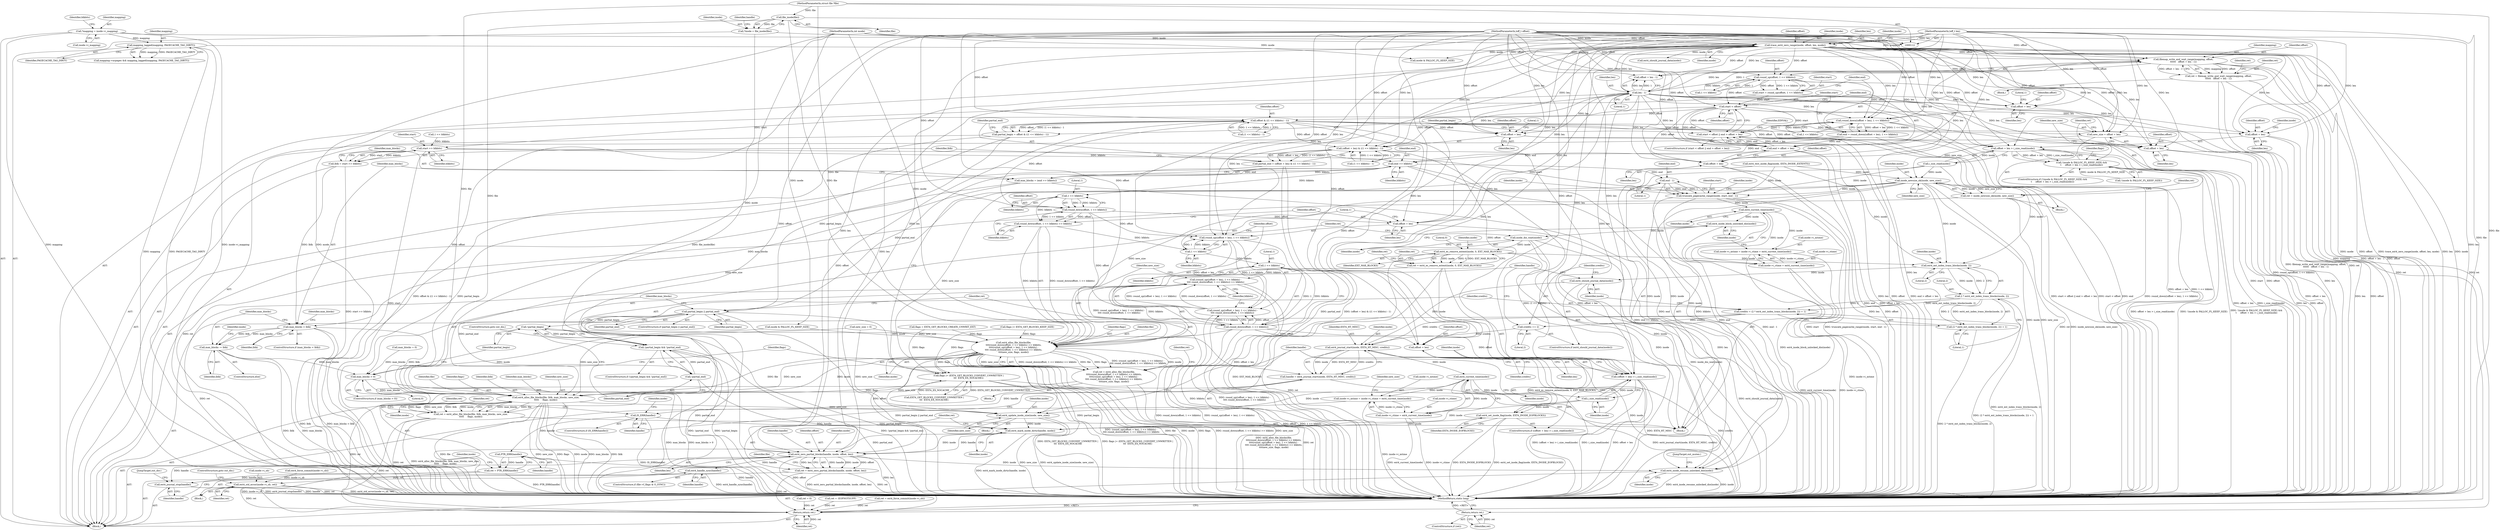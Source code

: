 digraph "0_linux_0f2af21aae11972fa924374ddcf52e88347cf5a8@API" {
"1000194" [label="(Call,filemap_write_and_wait_range(mapping, offset,\n\t\t\t\t\t\t   offset + len - 1))"];
"1000188" [label="(Call,mapping_tagged(mapping, PAGECACHE_TAG_DIRTY))"];
"1000144" [label="(Call,*mapping = inode->i_mapping)"];
"1000114" [label="(MethodParameterIn,loff_t offset)"];
"1000155" [label="(Call,trace_ext4_zero_range(inode, offset, len, mode))"];
"1000119" [label="(Call,*inode = file_inode(file))"];
"1000121" [label="(Call,file_inode(file))"];
"1000113" [label="(MethodParameterIn,struct file *file)"];
"1000115" [label="(MethodParameterIn,loff_t len)"];
"1000116" [label="(MethodParameterIn,int mode)"];
"1000199" [label="(Call,len - 1)"];
"1000192" [label="(Call,ret = filemap_write_and_wait_range(mapping, offset,\n\t\t\t\t\t\t   offset + len - 1))"];
"1000204" [label="(Return,return ret;)"];
"1000515" [label="(Return,return ret;)"];
"1000208" [label="(Call,round_up(offset, 1 << blkbits))"];
"1000206" [label="(Call,start = round_up(offset, 1 << blkbits))"];
"1000224" [label="(Call,start < offset)"];
"1000223" [label="(Call,start < offset || end > offset + len)"];
"1000227" [label="(Call,end > offset + len)"];
"1000262" [label="(Call,end >> blkbits)"];
"1000260" [label="(Call,max_blocks = (end >> blkbits))"];
"1000266" [label="(Call,max_blocks < lblk)"];
"1000273" [label="(Call,max_blocks -= lblk)"];
"1000366" [label="(Call,max_blocks > 0)"];
"1000397" [label="(Call,ext4_alloc_file_blocks(file, lblk, max_blocks, new_size,\n\t\t\t\t\t     flags, mode))"];
"1000395" [label="(Call,ret = ext4_alloc_file_blocks(file, lblk, max_blocks, new_size,\n\t\t\t\t\t     flags, mode))"];
"1000471" [label="(Call,ext4_update_inode_size(inode, new_size))"];
"1000486" [label="(Call,ext4_mark_inode_dirty(handle, inode))"];
"1000491" [label="(Call,ext4_zero_partial_blocks(handle, inode, offset, len))"];
"1000489" [label="(Call,ret = ext4_zero_partial_blocks(handle, inode, offset, len))"];
"1000502" [label="(Call,ext4_handle_sync(handle))"];
"1000504" [label="(Call,ext4_journal_stop(handle))"];
"1000507" [label="(Call,ext4_inode_resume_unlocked_dio(inode))"];
"1000340" [label="(Call,1 << blkbits)"];
"1000338" [label="(Call,round_down(offset, 1 << blkbits))"];
"1000337" [label="(Call,round_down(offset, 1 << blkbits) >> blkbits)"];
"1000335" [label="(Call,ext4_alloc_file_blocks(file,\n\t\t\t\tround_down(offset, 1 << blkbits) >> blkbits,\n\t\t\t\t(round_up((offset + len), 1 << blkbits) -\n\t\t\t\t round_down(offset, 1 << blkbits)) >> blkbits,\n\t\t\t\tnew_size, flags, mode))"];
"1000333" [label="(Call,ret = ext4_alloc_file_blocks(file,\n\t\t\t\tround_down(offset, 1 << blkbits) >> blkbits,\n\t\t\t\t(round_up((offset + len), 1 << blkbits) -\n\t\t\t\t round_down(offset, 1 << blkbits)) >> blkbits,\n\t\t\t\tnew_size, flags, mode))"];
"1000370" [label="(Call,flags |= (EXT4_GET_BLOCKS_CONVERT_UNWRITTEN |\n\t\t\t  EXT4_EX_NOCACHE))"];
"1000350" [label="(Call,1 << blkbits)"];
"1000346" [label="(Call,round_up((offset + len), 1 << blkbits))"];
"1000345" [label="(Call,round_up((offset + len), 1 << blkbits) -\n\t\t\t\t round_down(offset, 1 << blkbits))"];
"1000344" [label="(Call,(round_up((offset + len), 1 << blkbits) -\n\t\t\t\t round_down(offset, 1 << blkbits)) >> blkbits)"];
"1000355" [label="(Call,1 << blkbits)"];
"1000353" [label="(Call,round_down(offset, 1 << blkbits))"];
"1000477" [label="(Call,(offset + len) > i_size_read(inode))"];
"1000478" [label="(Call,offset + len)"];
"1000347" [label="(Call,offset + len)"];
"1000378" [label="(Call,end - 1)"];
"1000375" [label="(Call,truncate_pagecache_range(inode, start, end - 1))"];
"1000389" [label="(Call,ext4_current_time(inode))"];
"1000381" [label="(Call,inode->i_mtime = inode->i_ctime = ext4_current_time(inode))"];
"1000385" [label="(Call,inode->i_ctime = ext4_current_time(inode))"];
"1000391" [label="(Call,ext4_inode_block_unlocked_dio(inode))"];
"1000393" [label="(Call,inode_dio_wait(inode))"];
"1000409" [label="(Call,ext4_es_remove_extent(inode, 0, EXT_MAX_BLOCKS))"];
"1000407" [label="(Call,ret = ext4_es_remove_extent(inode, 0, EXT_MAX_BLOCKS))"];
"1000428" [label="(Call,ext4_ext_index_trans_blocks(inode, 2))"];
"1000426" [label="(Call,2 * ext4_ext_index_trans_blocks(inode, 2))"];
"1000423" [label="(Call,credits = (2 * ext4_ext_index_trans_blocks(inode, 2)) + 1)"];
"1000435" [label="(Call,credits += 2)"];
"1000440" [label="(Call,ext4_journal_start(inode, EXT4_HT_MISC, credits))"];
"1000438" [label="(Call,handle = ext4_journal_start(inode, EXT4_HT_MISC, credits))"];
"1000445" [label="(Call,IS_ERR(handle))"];
"1000450" [label="(Call,PTR_ERR(handle))"];
"1000448" [label="(Call,ret = PTR_ERR(handle))"];
"1000452" [label="(Call,ext4_std_error(inode->i_sb, ret))"];
"1000466" [label="(Call,ext4_current_time(inode))"];
"1000458" [label="(Call,inode->i_mtime = inode->i_ctime = ext4_current_time(inode))"];
"1000462" [label="(Call,inode->i_ctime = ext4_current_time(inode))"];
"1000481" [label="(Call,i_size_read(inode))"];
"1000483" [label="(Call,ext4_set_inode_flag(inode, EXT4_INODE_EOFBLOCKS))"];
"1000425" [label="(Call,(2 * ext4_ext_index_trans_blocks(inode, 2)) + 1)"];
"1000433" [label="(Call,ext4_should_journal_data(inode))"];
"1000229" [label="(Call,offset + len)"];
"1000237" [label="(Call,offset & ((1 << blkbits) - 1))"];
"1000235" [label="(Call,partial_begin = offset & ((1 << blkbits) - 1))"];
"1000329" [label="(Call,partial_begin || partial_end)"];
"1000418" [label="(Call,!partial_begin)"];
"1000417" [label="(Call,!partial_begin && !partial_end)"];
"1000420" [label="(Call,!partial_end)"];
"1000246" [label="(Call,(offset + len) & ((1 << blkbits) - 1))"];
"1000244" [label="(Call,partial_end = (offset + len) & ((1 << blkbits) - 1))"];
"1000247" [label="(Call,offset + len)"];
"1000298" [label="(Call,offset + len > i_size_read(inode))"];
"1000293" [label="(Call,!(mode & FALLOC_FL_KEEP_SIZE) &&\n\t     offset + len > i_size_read(inode))"];
"1000299" [label="(Call,offset + len)"];
"1000305" [label="(Call,new_size = offset + len)"];
"1000312" [label="(Call,inode_newsize_ok(inode, new_size))"];
"1000310" [label="(Call,ret = inode_newsize_ok(inode, new_size))"];
"1000307" [label="(Call,offset + len)"];
"1000257" [label="(Call,start >> blkbits)"];
"1000255" [label="(Call,lblk = start >> blkbits)"];
"1000215" [label="(Call,round_down((offset + len), 1 << blkbits))"];
"1000213" [label="(Call,end = round_down((offset + len), 1 << blkbits))"];
"1000216" [label="(Call,offset + len)"];
"1000345" [label="(Call,round_up((offset + len), 1 << blkbits) -\n\t\t\t\t round_down(offset, 1 << blkbits))"];
"1000479" [label="(Identifier,offset)"];
"1000195" [label="(Identifier,mapping)"];
"1000204" [label="(Return,return ret;)"];
"1000431" [label="(Literal,1)"];
"1000414" [label="(Identifier,ret)"];
"1000340" [label="(Call,1 << blkbits)"];
"1000443" [label="(Identifier,credits)"];
"1000225" [label="(Identifier,start)"];
"1000382" [label="(Call,inode->i_mtime)"];
"1000438" [label="(Call,handle = ext4_journal_start(inode, EXT4_HT_MISC, credits))"];
"1000430" [label="(Literal,2)"];
"1000435" [label="(Call,credits += 2)"];
"1000450" [label="(Call,PTR_ERR(handle))"];
"1000113" [label="(MethodParameterIn,struct file *file)"];
"1000270" [label="(Identifier,max_blocks)"];
"1000489" [label="(Call,ret = ext4_zero_partial_blocks(handle, inode, offset, len))"];
"1000234" [label="(Identifier,EINVAL)"];
"1000268" [label="(Identifier,lblk)"];
"1000251" [label="(Call,1 << blkbits)"];
"1000196" [label="(Identifier,offset)"];
"1000248" [label="(Identifier,offset)"];
"1000314" [label="(Identifier,new_size)"];
"1000351" [label="(Literal,1)"];
"1000194" [label="(Call,filemap_write_and_wait_range(mapping, offset,\n\t\t\t\t\t\t   offset + len - 1))"];
"1000116" [label="(MethodParameterIn,int mode)"];
"1000122" [label="(Identifier,file)"];
"1000215" [label="(Call,round_down((offset + len), 1 << blkbits))"];
"1000378" [label="(Call,end - 1)"];
"1000334" [label="(Identifier,ret)"];
"1000175" [label="(Call,ext4_force_commit(inode->i_sb))"];
"1000263" [label="(Identifier,end)"];
"1000407" [label="(Call,ret = ext4_es_remove_extent(inode, 0, EXT_MAX_BLOCKS))"];
"1000260" [label="(Call,max_blocks = (end >> blkbits))"];
"1000423" [label="(Call,credits = (2 * ext4_ext_index_trans_blocks(inode, 2)) + 1)"];
"1000482" [label="(Identifier,inode)"];
"1000469" [label="(Identifier,new_size)"];
"1000419" [label="(Identifier,partial_begin)"];
"1000417" [label="(Call,!partial_begin && !partial_end)"];
"1000397" [label="(Call,ext4_alloc_file_blocks(file, lblk, max_blocks, new_size,\n\t\t\t\t\t     flags, mode))"];
"1000436" [label="(Identifier,credits)"];
"1000457" [label="(ControlStructure,goto out_dio;)"];
"1000490" [label="(Identifier,ret)"];
"1000458" [label="(Call,inode->i_mtime = inode->i_ctime = ext4_current_time(inode))"];
"1000188" [label="(Call,mapping_tagged(mapping, PAGECACHE_TAG_DIRTY))"];
"1000355" [label="(Call,1 << blkbits)"];
"1000504" [label="(Call,ext4_journal_stop(handle))"];
"1000403" [label="(Identifier,mode)"];
"1000485" [label="(Identifier,EXT4_INODE_EOFBLOCKS)"];
"1000311" [label="(Identifier,ret)"];
"1000262" [label="(Call,end >> blkbits)"];
"1000421" [label="(Identifier,partial_end)"];
"1000256" [label="(Identifier,lblk)"];
"1000226" [label="(Identifier,offset)"];
"1000275" [label="(Identifier,lblk)"];
"1000377" [label="(Identifier,start)"];
"1000224" [label="(Call,start < offset)"];
"1000246" [label="(Call,(offset + len) & ((1 << blkbits) - 1))"];
"1000368" [label="(Literal,0)"];
"1000361" [label="(Identifier,mode)"];
"1000427" [label="(Literal,2)"];
"1000447" [label="(Block,)"];
"1000367" [label="(Identifier,max_blocks)"];
"1000316" [label="(Identifier,ret)"];
"1000446" [label="(Identifier,handle)"];
"1000463" [label="(Call,inode->i_ctime)"];
"1000309" [label="(Identifier,len)"];
"1000331" [label="(Identifier,partial_end)"];
"1000207" [label="(Identifier,start)"];
"1000247" [label="(Call,offset + len)"];
"1000222" [label="(ControlStructure,if (start < offset || end > offset + len))"];
"1000279" [label="(Identifier,inode)"];
"1000121" [label="(Call,file_inode(file))"];
"1000193" [label="(Identifier,ret)"];
"1000449" [label="(Identifier,ret)"];
"1000492" [label="(Identifier,handle)"];
"1000342" [label="(Identifier,blkbits)"];
"1000509" [label="(JumpTarget,out_mutex:)"];
"1000151" [label="(Identifier,blkbits)"];
"1000502" [label="(Call,ext4_handle_sync(handle))"];
"1000476" [label="(ControlStructure,if ((offset + len) > i_size_read(inode)))"];
"1000496" [label="(ControlStructure,if (file->f_flags & O_SYNC))"];
"1000486" [label="(Call,ext4_mark_inode_dirty(handle, inode))"];
"1000313" [label="(Identifier,inode)"];
"1000216" [label="(Call,offset + len)"];
"1000467" [label="(Identifier,inode)"];
"1000360" [label="(Identifier,flags)"];
"1000434" [label="(Identifier,inode)"];
"1000508" [label="(Identifier,inode)"];
"1000439" [label="(Identifier,handle)"];
"1000442" [label="(Identifier,EXT4_HT_MISC)"];
"1000516" [label="(Identifier,ret)"];
"1000372" [label="(Call,EXT4_GET_BLOCKS_CONVERT_UNWRITTEN |\n\t\t\t  EXT4_EX_NOCACHE)"];
"1000239" [label="(Call,(1 << blkbits) - 1)"];
"1000319" [label="(Identifier,flags)"];
"1000145" [label="(Identifier,mapping)"];
"1000433" [label="(Call,ext4_should_journal_data(inode))"];
"1000359" [label="(Identifier,new_size)"];
"1000146" [label="(Call,inode->i_mapping)"];
"1000115" [label="(MethodParameterIn,loff_t len)"];
"1000401" [label="(Identifier,new_size)"];
"1000429" [label="(Identifier,inode)"];
"1000357" [label="(Identifier,blkbits)"];
"1000375" [label="(Call,truncate_pagecache_range(inode, start, end - 1))"];
"1000220" [label="(Literal,1)"];
"1000503" [label="(Identifier,handle)"];
"1000356" [label="(Literal,1)"];
"1000304" [label="(Block,)"];
"1000156" [label="(Identifier,inode)"];
"1000133" [label="(Call,ret = 0)"];
"1000227" [label="(Call,end > offset + len)"];
"1000273" [label="(Call,max_blocks -= lblk)"];
"1000269" [label="(Call,max_blocks = 0)"];
"1000472" [label="(Identifier,inode)"];
"1000312" [label="(Call,inode_newsize_ok(inode, new_size))"];
"1000370" [label="(Call,flags |= (EXT4_GET_BLOCKS_CONVERT_UNWRITTEN |\n\t\t\t  EXT4_EX_NOCACHE))"];
"1000267" [label="(Identifier,max_blocks)"];
"1000456" [label="(Identifier,ret)"];
"1000338" [label="(Call,round_down(offset, 1 << blkbits))"];
"1000392" [label="(Identifier,inode)"];
"1000155" [label="(Call,trace_ext4_zero_range(inode, offset, len, mode))"];
"1000408" [label="(Identifier,ret)"];
"1000441" [label="(Identifier,inode)"];
"1000203" [label="(Identifier,ret)"];
"1000250" [label="(Call,(1 << blkbits) - 1)"];
"1000480" [label="(Identifier,len)"];
"1000432" [label="(ControlStructure,if (ext4_should_journal_data(inode)))"];
"1000350" [label="(Call,1 << blkbits)"];
"1000488" [label="(Identifier,inode)"];
"1000484" [label="(Identifier,inode)"];
"1000328" [label="(ControlStructure,if (partial_begin || partial_end))"];
"1000125" [label="(Identifier,handle)"];
"1000191" [label="(Block,)"];
"1000396" [label="(Identifier,ret)"];
"1000295" [label="(Call,mode & FALLOC_FL_KEEP_SIZE)"];
"1000192" [label="(Call,ret = filemap_write_and_wait_range(mapping, offset,\n\t\t\t\t\t\t   offset + len - 1))"];
"1000440" [label="(Call,ext4_journal_start(inode, EXT4_HT_MISC, credits))"];
"1000333" [label="(Call,ret = ext4_alloc_file_blocks(file,\n\t\t\t\tround_down(offset, 1 << blkbits) >> blkbits,\n\t\t\t\t(round_up((offset + len), 1 << blkbits) -\n\t\t\t\t round_down(offset, 1 << blkbits)) >> blkbits,\n\t\t\t\tnew_size, flags, mode))"];
"1000332" [label="(Block,)"];
"1000383" [label="(Identifier,inode)"];
"1000481" [label="(Call,i_size_read(inode))"];
"1000206" [label="(Call,start = round_up(offset, 1 << blkbits))"];
"1000318" [label="(Call,flags = EXT4_GET_BLOCKS_CREATE_UNWRIT_EXT)"];
"1000228" [label="(Identifier,end)"];
"1000236" [label="(Identifier,partial_begin)"];
"1000478" [label="(Call,offset + len)"];
"1000451" [label="(Identifier,handle)"];
"1000230" [label="(Identifier,offset)"];
"1000411" [label="(Literal,0)"];
"1000343" [label="(Identifier,blkbits)"];
"1000418" [label="(Call,!partial_begin)"];
"1000294" [label="(Call,!(mode & FALLOC_FL_KEEP_SIZE))"];
"1000158" [label="(Identifier,len)"];
"1000473" [label="(Identifier,new_size)"];
"1000305" [label="(Call,new_size = offset + len)"];
"1000363" [label="(Identifier,ret)"];
"1000292" [label="(ControlStructure,if (!(mode & FALLOC_FL_KEEP_SIZE) &&\n\t     offset + len > i_size_read(inode)))"];
"1000335" [label="(Call,ext4_alloc_file_blocks(file,\n\t\t\t\tround_down(offset, 1 << blkbits) >> blkbits,\n\t\t\t\t(round_up((offset + len), 1 << blkbits) -\n\t\t\t\t round_down(offset, 1 << blkbits)) >> blkbits,\n\t\t\t\tnew_size, flags, mode))"];
"1000274" [label="(Identifier,max_blocks)"];
"1000358" [label="(Identifier,blkbits)"];
"1000380" [label="(Literal,1)"];
"1000164" [label="(Identifier,inode)"];
"1000219" [label="(Call,1 << blkbits)"];
"1000365" [label="(ControlStructure,if (max_blocks > 0))"];
"1000494" [label="(Identifier,offset)"];
"1000245" [label="(Identifier,partial_end)"];
"1000218" [label="(Identifier,len)"];
"1000266" [label="(Call,max_blocks < lblk)"];
"1000371" [label="(Identifier,flags)"];
"1000483" [label="(Call,ext4_set_inode_flag(inode, EXT4_INODE_EOFBLOCKS))"];
"1000129" [label="(Call,new_size = 0)"];
"1000325" [label="(Call,flags |= EXT4_GET_BLOCKS_KEEP_SIZE)"];
"1000507" [label="(Call,ext4_inode_resume_unlocked_dio(inode))"];
"1000235" [label="(Call,partial_begin = offset & ((1 << blkbits) - 1))"];
"1000238" [label="(Identifier,offset)"];
"1000308" [label="(Identifier,offset)"];
"1000420" [label="(Call,!partial_end)"];
"1000376" [label="(Identifier,inode)"];
"1000200" [label="(Identifier,len)"];
"1000209" [label="(Identifier,offset)"];
"1000261" [label="(Identifier,max_blocks)"];
"1000214" [label="(Identifier,end)"];
"1000353" [label="(Call,round_down(offset, 1 << blkbits))"];
"1000197" [label="(Call,offset + len - 1)"];
"1000307" [label="(Call,offset + len)"];
"1000470" [label="(Block,)"];
"1000369" [label="(Block,)"];
"1000249" [label="(Identifier,len)"];
"1000144" [label="(Call,*mapping = inode->i_mapping)"];
"1000119" [label="(Call,*inode = file_inode(file))"];
"1000184" [label="(Call,mapping->nrpages && mapping_tagged(mapping, PAGECACHE_TAG_DIRTY))"];
"1000120" [label="(Identifier,inode)"];
"1000264" [label="(Identifier,blkbits)"];
"1000117" [label="(Block,)"];
"1000229" [label="(Call,offset + len)"];
"1000471" [label="(Call,ext4_update_inode_size(inode, new_size))"];
"1000410" [label="(Identifier,inode)"];
"1000426" [label="(Call,2 * ext4_ext_index_trans_blocks(inode, 2))"];
"1000244" [label="(Call,partial_end = (offset + len) & ((1 << blkbits) - 1))"];
"1000487" [label="(Identifier,handle)"];
"1000405" [label="(Identifier,ret)"];
"1000398" [label="(Identifier,file)"];
"1000348" [label="(Identifier,offset)"];
"1000272" [label="(ControlStructure,else)"];
"1000341" [label="(Literal,1)"];
"1000505" [label="(Identifier,handle)"];
"1000409" [label="(Call,ext4_es_remove_extent(inode, 0, EXT_MAX_BLOCKS))"];
"1000170" [label="(Call,ext4_should_journal_data(inode))"];
"1000339" [label="(Identifier,offset)"];
"1000389" [label="(Call,ext4_current_time(inode))"];
"1000293" [label="(Call,!(mode & FALLOC_FL_KEEP_SIZE) &&\n\t     offset + len > i_size_read(inode))"];
"1000190" [label="(Identifier,PAGECACHE_TAG_DIRTY)"];
"1000300" [label="(Identifier,offset)"];
"1000416" [label="(ControlStructure,if (!partial_begin && !partial_end))"];
"1000453" [label="(Call,inode->i_sb)"];
"1000258" [label="(Identifier,start)"];
"1000283" [label="(Call,ext4_test_inode_flag(inode, EXT4_INODE_EXTENTS))"];
"1000379" [label="(Identifier,end)"];
"1000444" [label="(ControlStructure,if (IS_ERR(handle)))"];
"1000306" [label="(Identifier,new_size)"];
"1000425" [label="(Call,(2 * ext4_ext_index_trans_blocks(inode, 2)) + 1)"];
"1000301" [label="(Identifier,len)"];
"1000346" [label="(Call,round_up((offset + len), 1 << blkbits))"];
"1000477" [label="(Call,(offset + len) > i_size_read(inode))"];
"1000208" [label="(Call,round_up(offset, 1 << blkbits))"];
"1000223" [label="(Call,start < offset || end > offset + len)"];
"1000322" [label="(Call,mode & FALLOC_FL_KEEP_SIZE)"];
"1000349" [label="(Identifier,len)"];
"1000381" [label="(Call,inode->i_mtime = inode->i_ctime = ext4_current_time(inode))"];
"1000428" [label="(Call,ext4_ext_index_trans_blocks(inode, 2))"];
"1000330" [label="(Identifier,partial_begin)"];
"1000157" [label="(Identifier,offset)"];
"1000354" [label="(Identifier,offset)"];
"1000394" [label="(Identifier,inode)"];
"1000517" [label="(MethodReturn,static long)"];
"1000393" [label="(Call,inode_dio_wait(inode))"];
"1000495" [label="(Identifier,len)"];
"1000329" [label="(Call,partial_begin || partial_end)"];
"1000114" [label="(MethodParameterIn,loff_t offset)"];
"1000255" [label="(Call,lblk = start >> blkbits)"];
"1000352" [label="(Identifier,blkbits)"];
"1000231" [label="(Identifier,len)"];
"1000462" [label="(Call,inode->i_ctime = ext4_current_time(inode))"];
"1000506" [label="(JumpTarget,out_dio:)"];
"1000201" [label="(Literal,1)"];
"1000402" [label="(Identifier,flags)"];
"1000399" [label="(Identifier,lblk)"];
"1000299" [label="(Call,offset + len)"];
"1000336" [label="(Identifier,file)"];
"1000459" [label="(Call,inode->i_mtime)"];
"1000298" [label="(Call,offset + len > i_size_read(inode))"];
"1000310" [label="(Call,ret = inode_newsize_ok(inode, new_size))"];
"1000265" [label="(ControlStructure,if (max_blocks < lblk))"];
"1000303" [label="(Identifier,inode)"];
"1000202" [label="(ControlStructure,if (ret))"];
"1000412" [label="(Identifier,EXT_MAX_BLOCKS)"];
"1000424" [label="(Identifier,credits)"];
"1000515" [label="(Return,return ret;)"];
"1000395" [label="(Call,ret = ext4_alloc_file_blocks(file, lblk, max_blocks, new_size,\n\t\t\t\t\t     flags, mode))"];
"1000259" [label="(Identifier,blkbits)"];
"1000437" [label="(Literal,2)"];
"1000199" [label="(Call,len - 1)"];
"1000491" [label="(Call,ext4_zero_partial_blocks(handle, inode, offset, len))"];
"1000205" [label="(Identifier,ret)"];
"1000386" [label="(Call,inode->i_ctime)"];
"1000452" [label="(Call,ext4_std_error(inode->i_sb, ret))"];
"1000390" [label="(Identifier,inode)"];
"1000466" [label="(Call,ext4_current_time(inode))"];
"1000493" [label="(Identifier,inode)"];
"1000391" [label="(Call,ext4_inode_block_unlocked_dio(inode))"];
"1000454" [label="(Identifier,inode)"];
"1000448" [label="(Call,ret = PTR_ERR(handle))"];
"1000337" [label="(Call,round_down(offset, 1 << blkbits) >> blkbits)"];
"1000210" [label="(Call,1 << blkbits)"];
"1000237" [label="(Call,offset & ((1 << blkbits) - 1))"];
"1000159" [label="(Identifier,mode)"];
"1000344" [label="(Call,(round_up((offset + len), 1 << blkbits) -\n\t\t\t\t round_down(offset, 1 << blkbits)) >> blkbits)"];
"1000213" [label="(Call,end = round_down((offset + len), 1 << blkbits))"];
"1000460" [label="(Identifier,inode)"];
"1000445" [label="(Call,IS_ERR(handle))"];
"1000252" [label="(Literal,1)"];
"1000217" [label="(Identifier,offset)"];
"1000347" [label="(Call,offset + len)"];
"1000302" [label="(Call,i_size_read(inode))"];
"1000366" [label="(Call,max_blocks > 0)"];
"1000257" [label="(Call,start >> blkbits)"];
"1000189" [label="(Identifier,mapping)"];
"1000385" [label="(Call,inode->i_ctime = ext4_current_time(inode))"];
"1000287" [label="(Call,ret = -EOPNOTSUPP)"];
"1000173" [label="(Call,ret = ext4_force_commit(inode->i_sb))"];
"1000499" [label="(Identifier,file)"];
"1000400" [label="(Identifier,max_blocks)"];
"1000422" [label="(ControlStructure,goto out_dio;)"];
"1000194" -> "1000192"  [label="AST: "];
"1000194" -> "1000197"  [label="CFG: "];
"1000195" -> "1000194"  [label="AST: "];
"1000196" -> "1000194"  [label="AST: "];
"1000197" -> "1000194"  [label="AST: "];
"1000192" -> "1000194"  [label="CFG: "];
"1000194" -> "1000517"  [label="DDG: mapping"];
"1000194" -> "1000517"  [label="DDG: offset + len - 1"];
"1000194" -> "1000517"  [label="DDG: offset"];
"1000194" -> "1000192"  [label="DDG: mapping"];
"1000194" -> "1000192"  [label="DDG: offset"];
"1000194" -> "1000192"  [label="DDG: offset + len - 1"];
"1000188" -> "1000194"  [label="DDG: mapping"];
"1000144" -> "1000194"  [label="DDG: mapping"];
"1000114" -> "1000194"  [label="DDG: offset"];
"1000155" -> "1000194"  [label="DDG: offset"];
"1000199" -> "1000194"  [label="DDG: len"];
"1000199" -> "1000194"  [label="DDG: 1"];
"1000194" -> "1000208"  [label="DDG: offset"];
"1000188" -> "1000184"  [label="AST: "];
"1000188" -> "1000190"  [label="CFG: "];
"1000189" -> "1000188"  [label="AST: "];
"1000190" -> "1000188"  [label="AST: "];
"1000184" -> "1000188"  [label="CFG: "];
"1000188" -> "1000517"  [label="DDG: PAGECACHE_TAG_DIRTY"];
"1000188" -> "1000517"  [label="DDG: mapping"];
"1000188" -> "1000184"  [label="DDG: mapping"];
"1000188" -> "1000184"  [label="DDG: PAGECACHE_TAG_DIRTY"];
"1000144" -> "1000188"  [label="DDG: mapping"];
"1000144" -> "1000117"  [label="AST: "];
"1000144" -> "1000146"  [label="CFG: "];
"1000145" -> "1000144"  [label="AST: "];
"1000146" -> "1000144"  [label="AST: "];
"1000151" -> "1000144"  [label="CFG: "];
"1000144" -> "1000517"  [label="DDG: mapping"];
"1000144" -> "1000517"  [label="DDG: inode->i_mapping"];
"1000114" -> "1000112"  [label="AST: "];
"1000114" -> "1000517"  [label="DDG: offset"];
"1000114" -> "1000155"  [label="DDG: offset"];
"1000114" -> "1000197"  [label="DDG: offset"];
"1000114" -> "1000208"  [label="DDG: offset"];
"1000114" -> "1000215"  [label="DDG: offset"];
"1000114" -> "1000216"  [label="DDG: offset"];
"1000114" -> "1000224"  [label="DDG: offset"];
"1000114" -> "1000227"  [label="DDG: offset"];
"1000114" -> "1000229"  [label="DDG: offset"];
"1000114" -> "1000237"  [label="DDG: offset"];
"1000114" -> "1000246"  [label="DDG: offset"];
"1000114" -> "1000247"  [label="DDG: offset"];
"1000114" -> "1000298"  [label="DDG: offset"];
"1000114" -> "1000299"  [label="DDG: offset"];
"1000114" -> "1000305"  [label="DDG: offset"];
"1000114" -> "1000307"  [label="DDG: offset"];
"1000114" -> "1000338"  [label="DDG: offset"];
"1000114" -> "1000346"  [label="DDG: offset"];
"1000114" -> "1000347"  [label="DDG: offset"];
"1000114" -> "1000353"  [label="DDG: offset"];
"1000114" -> "1000477"  [label="DDG: offset"];
"1000114" -> "1000478"  [label="DDG: offset"];
"1000114" -> "1000491"  [label="DDG: offset"];
"1000155" -> "1000117"  [label="AST: "];
"1000155" -> "1000159"  [label="CFG: "];
"1000156" -> "1000155"  [label="AST: "];
"1000157" -> "1000155"  [label="AST: "];
"1000158" -> "1000155"  [label="AST: "];
"1000159" -> "1000155"  [label="AST: "];
"1000164" -> "1000155"  [label="CFG: "];
"1000155" -> "1000517"  [label="DDG: mode"];
"1000155" -> "1000517"  [label="DDG: offset"];
"1000155" -> "1000517"  [label="DDG: trace_ext4_zero_range(inode, offset, len, mode)"];
"1000155" -> "1000517"  [label="DDG: len"];
"1000155" -> "1000517"  [label="DDG: inode"];
"1000119" -> "1000155"  [label="DDG: inode"];
"1000115" -> "1000155"  [label="DDG: len"];
"1000116" -> "1000155"  [label="DDG: mode"];
"1000155" -> "1000170"  [label="DDG: inode"];
"1000155" -> "1000197"  [label="DDG: offset"];
"1000155" -> "1000199"  [label="DDG: len"];
"1000155" -> "1000208"  [label="DDG: offset"];
"1000155" -> "1000215"  [label="DDG: len"];
"1000155" -> "1000216"  [label="DDG: len"];
"1000155" -> "1000227"  [label="DDG: len"];
"1000155" -> "1000229"  [label="DDG: len"];
"1000155" -> "1000246"  [label="DDG: len"];
"1000155" -> "1000247"  [label="DDG: len"];
"1000155" -> "1000295"  [label="DDG: mode"];
"1000155" -> "1000298"  [label="DDG: len"];
"1000155" -> "1000299"  [label="DDG: len"];
"1000155" -> "1000305"  [label="DDG: len"];
"1000155" -> "1000307"  [label="DDG: len"];
"1000155" -> "1000346"  [label="DDG: len"];
"1000155" -> "1000347"  [label="DDG: len"];
"1000155" -> "1000477"  [label="DDG: len"];
"1000155" -> "1000478"  [label="DDG: len"];
"1000155" -> "1000491"  [label="DDG: len"];
"1000119" -> "1000117"  [label="AST: "];
"1000119" -> "1000121"  [label="CFG: "];
"1000120" -> "1000119"  [label="AST: "];
"1000121" -> "1000119"  [label="AST: "];
"1000125" -> "1000119"  [label="CFG: "];
"1000119" -> "1000517"  [label="DDG: file_inode(file)"];
"1000121" -> "1000119"  [label="DDG: file"];
"1000121" -> "1000122"  [label="CFG: "];
"1000122" -> "1000121"  [label="AST: "];
"1000121" -> "1000517"  [label="DDG: file"];
"1000113" -> "1000121"  [label="DDG: file"];
"1000121" -> "1000335"  [label="DDG: file"];
"1000121" -> "1000397"  [label="DDG: file"];
"1000113" -> "1000112"  [label="AST: "];
"1000113" -> "1000517"  [label="DDG: file"];
"1000113" -> "1000335"  [label="DDG: file"];
"1000113" -> "1000397"  [label="DDG: file"];
"1000115" -> "1000112"  [label="AST: "];
"1000115" -> "1000517"  [label="DDG: len"];
"1000115" -> "1000199"  [label="DDG: len"];
"1000115" -> "1000215"  [label="DDG: len"];
"1000115" -> "1000216"  [label="DDG: len"];
"1000115" -> "1000227"  [label="DDG: len"];
"1000115" -> "1000229"  [label="DDG: len"];
"1000115" -> "1000246"  [label="DDG: len"];
"1000115" -> "1000247"  [label="DDG: len"];
"1000115" -> "1000298"  [label="DDG: len"];
"1000115" -> "1000299"  [label="DDG: len"];
"1000115" -> "1000305"  [label="DDG: len"];
"1000115" -> "1000307"  [label="DDG: len"];
"1000115" -> "1000346"  [label="DDG: len"];
"1000115" -> "1000347"  [label="DDG: len"];
"1000115" -> "1000477"  [label="DDG: len"];
"1000115" -> "1000478"  [label="DDG: len"];
"1000115" -> "1000491"  [label="DDG: len"];
"1000116" -> "1000112"  [label="AST: "];
"1000116" -> "1000517"  [label="DDG: mode"];
"1000116" -> "1000295"  [label="DDG: mode"];
"1000116" -> "1000322"  [label="DDG: mode"];
"1000116" -> "1000335"  [label="DDG: mode"];
"1000116" -> "1000397"  [label="DDG: mode"];
"1000199" -> "1000197"  [label="AST: "];
"1000199" -> "1000201"  [label="CFG: "];
"1000200" -> "1000199"  [label="AST: "];
"1000201" -> "1000199"  [label="AST: "];
"1000197" -> "1000199"  [label="CFG: "];
"1000199" -> "1000517"  [label="DDG: len"];
"1000199" -> "1000197"  [label="DDG: len"];
"1000199" -> "1000197"  [label="DDG: 1"];
"1000199" -> "1000215"  [label="DDG: len"];
"1000199" -> "1000216"  [label="DDG: len"];
"1000199" -> "1000227"  [label="DDG: len"];
"1000199" -> "1000229"  [label="DDG: len"];
"1000199" -> "1000246"  [label="DDG: len"];
"1000199" -> "1000247"  [label="DDG: len"];
"1000199" -> "1000298"  [label="DDG: len"];
"1000199" -> "1000299"  [label="DDG: len"];
"1000199" -> "1000305"  [label="DDG: len"];
"1000199" -> "1000307"  [label="DDG: len"];
"1000199" -> "1000346"  [label="DDG: len"];
"1000199" -> "1000347"  [label="DDG: len"];
"1000199" -> "1000477"  [label="DDG: len"];
"1000199" -> "1000478"  [label="DDG: len"];
"1000199" -> "1000491"  [label="DDG: len"];
"1000192" -> "1000191"  [label="AST: "];
"1000193" -> "1000192"  [label="AST: "];
"1000203" -> "1000192"  [label="CFG: "];
"1000192" -> "1000517"  [label="DDG: filemap_write_and_wait_range(mapping, offset,\n\t\t\t\t\t\t   offset + len - 1)"];
"1000192" -> "1000517"  [label="DDG: ret"];
"1000192" -> "1000204"  [label="DDG: ret"];
"1000192" -> "1000515"  [label="DDG: ret"];
"1000204" -> "1000202"  [label="AST: "];
"1000204" -> "1000205"  [label="CFG: "];
"1000205" -> "1000204"  [label="AST: "];
"1000517" -> "1000204"  [label="CFG: "];
"1000204" -> "1000517"  [label="DDG: <RET>"];
"1000205" -> "1000204"  [label="DDG: ret"];
"1000515" -> "1000117"  [label="AST: "];
"1000515" -> "1000516"  [label="CFG: "];
"1000516" -> "1000515"  [label="AST: "];
"1000517" -> "1000515"  [label="CFG: "];
"1000515" -> "1000517"  [label="DDG: <RET>"];
"1000516" -> "1000515"  [label="DDG: ret"];
"1000395" -> "1000515"  [label="DDG: ret"];
"1000333" -> "1000515"  [label="DDG: ret"];
"1000310" -> "1000515"  [label="DDG: ret"];
"1000407" -> "1000515"  [label="DDG: ret"];
"1000133" -> "1000515"  [label="DDG: ret"];
"1000287" -> "1000515"  [label="DDG: ret"];
"1000489" -> "1000515"  [label="DDG: ret"];
"1000173" -> "1000515"  [label="DDG: ret"];
"1000452" -> "1000515"  [label="DDG: ret"];
"1000208" -> "1000206"  [label="AST: "];
"1000208" -> "1000210"  [label="CFG: "];
"1000209" -> "1000208"  [label="AST: "];
"1000210" -> "1000208"  [label="AST: "];
"1000206" -> "1000208"  [label="CFG: "];
"1000208" -> "1000206"  [label="DDG: offset"];
"1000208" -> "1000206"  [label="DDG: 1 << blkbits"];
"1000210" -> "1000208"  [label="DDG: 1"];
"1000210" -> "1000208"  [label="DDG: blkbits"];
"1000208" -> "1000215"  [label="DDG: offset"];
"1000208" -> "1000216"  [label="DDG: offset"];
"1000208" -> "1000224"  [label="DDG: offset"];
"1000206" -> "1000117"  [label="AST: "];
"1000207" -> "1000206"  [label="AST: "];
"1000214" -> "1000206"  [label="CFG: "];
"1000206" -> "1000517"  [label="DDG: round_up(offset, 1 << blkbits)"];
"1000206" -> "1000224"  [label="DDG: start"];
"1000224" -> "1000223"  [label="AST: "];
"1000224" -> "1000226"  [label="CFG: "];
"1000225" -> "1000224"  [label="AST: "];
"1000226" -> "1000224"  [label="AST: "];
"1000228" -> "1000224"  [label="CFG: "];
"1000223" -> "1000224"  [label="CFG: "];
"1000224" -> "1000517"  [label="DDG: start"];
"1000224" -> "1000517"  [label="DDG: offset"];
"1000224" -> "1000223"  [label="DDG: start"];
"1000224" -> "1000223"  [label="DDG: offset"];
"1000224" -> "1000227"  [label="DDG: offset"];
"1000224" -> "1000229"  [label="DDG: offset"];
"1000224" -> "1000237"  [label="DDG: offset"];
"1000224" -> "1000257"  [label="DDG: start"];
"1000223" -> "1000222"  [label="AST: "];
"1000223" -> "1000227"  [label="CFG: "];
"1000227" -> "1000223"  [label="AST: "];
"1000234" -> "1000223"  [label="CFG: "];
"1000236" -> "1000223"  [label="CFG: "];
"1000223" -> "1000517"  [label="DDG: end > offset + len"];
"1000223" -> "1000517"  [label="DDG: start < offset || end > offset + len"];
"1000223" -> "1000517"  [label="DDG: start < offset"];
"1000227" -> "1000223"  [label="DDG: end"];
"1000227" -> "1000223"  [label="DDG: offset + len"];
"1000227" -> "1000229"  [label="CFG: "];
"1000228" -> "1000227"  [label="AST: "];
"1000229" -> "1000227"  [label="AST: "];
"1000227" -> "1000517"  [label="DDG: end"];
"1000227" -> "1000517"  [label="DDG: offset + len"];
"1000213" -> "1000227"  [label="DDG: end"];
"1000227" -> "1000262"  [label="DDG: end"];
"1000262" -> "1000260"  [label="AST: "];
"1000262" -> "1000264"  [label="CFG: "];
"1000263" -> "1000262"  [label="AST: "];
"1000264" -> "1000262"  [label="AST: "];
"1000260" -> "1000262"  [label="CFG: "];
"1000262" -> "1000517"  [label="DDG: end"];
"1000262" -> "1000517"  [label="DDG: blkbits"];
"1000262" -> "1000260"  [label="DDG: end"];
"1000262" -> "1000260"  [label="DDG: blkbits"];
"1000213" -> "1000262"  [label="DDG: end"];
"1000257" -> "1000262"  [label="DDG: blkbits"];
"1000262" -> "1000340"  [label="DDG: blkbits"];
"1000262" -> "1000378"  [label="DDG: end"];
"1000260" -> "1000117"  [label="AST: "];
"1000261" -> "1000260"  [label="AST: "];
"1000267" -> "1000260"  [label="CFG: "];
"1000260" -> "1000517"  [label="DDG: end >> blkbits"];
"1000260" -> "1000266"  [label="DDG: max_blocks"];
"1000266" -> "1000265"  [label="AST: "];
"1000266" -> "1000268"  [label="CFG: "];
"1000267" -> "1000266"  [label="AST: "];
"1000268" -> "1000266"  [label="AST: "];
"1000270" -> "1000266"  [label="CFG: "];
"1000274" -> "1000266"  [label="CFG: "];
"1000266" -> "1000517"  [label="DDG: lblk"];
"1000266" -> "1000517"  [label="DDG: max_blocks < lblk"];
"1000255" -> "1000266"  [label="DDG: lblk"];
"1000266" -> "1000273"  [label="DDG: lblk"];
"1000266" -> "1000273"  [label="DDG: max_blocks"];
"1000266" -> "1000397"  [label="DDG: lblk"];
"1000273" -> "1000272"  [label="AST: "];
"1000273" -> "1000275"  [label="CFG: "];
"1000274" -> "1000273"  [label="AST: "];
"1000275" -> "1000273"  [label="AST: "];
"1000279" -> "1000273"  [label="CFG: "];
"1000273" -> "1000517"  [label="DDG: lblk"];
"1000273" -> "1000517"  [label="DDG: max_blocks"];
"1000273" -> "1000366"  [label="DDG: max_blocks"];
"1000366" -> "1000365"  [label="AST: "];
"1000366" -> "1000368"  [label="CFG: "];
"1000367" -> "1000366"  [label="AST: "];
"1000368" -> "1000366"  [label="AST: "];
"1000371" -> "1000366"  [label="CFG: "];
"1000419" -> "1000366"  [label="CFG: "];
"1000366" -> "1000517"  [label="DDG: max_blocks"];
"1000366" -> "1000517"  [label="DDG: max_blocks > 0"];
"1000269" -> "1000366"  [label="DDG: max_blocks"];
"1000366" -> "1000397"  [label="DDG: max_blocks"];
"1000397" -> "1000395"  [label="AST: "];
"1000397" -> "1000403"  [label="CFG: "];
"1000398" -> "1000397"  [label="AST: "];
"1000399" -> "1000397"  [label="AST: "];
"1000400" -> "1000397"  [label="AST: "];
"1000401" -> "1000397"  [label="AST: "];
"1000402" -> "1000397"  [label="AST: "];
"1000403" -> "1000397"  [label="AST: "];
"1000395" -> "1000397"  [label="CFG: "];
"1000397" -> "1000517"  [label="DDG: file"];
"1000397" -> "1000517"  [label="DDG: new_size"];
"1000397" -> "1000517"  [label="DDG: flags"];
"1000397" -> "1000517"  [label="DDG: mode"];
"1000397" -> "1000517"  [label="DDG: max_blocks"];
"1000397" -> "1000517"  [label="DDG: lblk"];
"1000397" -> "1000395"  [label="DDG: max_blocks"];
"1000397" -> "1000395"  [label="DDG: file"];
"1000397" -> "1000395"  [label="DDG: flags"];
"1000397" -> "1000395"  [label="DDG: new_size"];
"1000397" -> "1000395"  [label="DDG: lblk"];
"1000397" -> "1000395"  [label="DDG: mode"];
"1000335" -> "1000397"  [label="DDG: file"];
"1000335" -> "1000397"  [label="DDG: new_size"];
"1000335" -> "1000397"  [label="DDG: mode"];
"1000129" -> "1000397"  [label="DDG: new_size"];
"1000312" -> "1000397"  [label="DDG: new_size"];
"1000370" -> "1000397"  [label="DDG: flags"];
"1000322" -> "1000397"  [label="DDG: mode"];
"1000397" -> "1000471"  [label="DDG: new_size"];
"1000395" -> "1000369"  [label="AST: "];
"1000396" -> "1000395"  [label="AST: "];
"1000405" -> "1000395"  [label="CFG: "];
"1000395" -> "1000517"  [label="DDG: ret"];
"1000395" -> "1000517"  [label="DDG: ext4_alloc_file_blocks(file, lblk, max_blocks, new_size,\n\t\t\t\t\t     flags, mode)"];
"1000471" -> "1000470"  [label="AST: "];
"1000471" -> "1000473"  [label="CFG: "];
"1000472" -> "1000471"  [label="AST: "];
"1000473" -> "1000471"  [label="AST: "];
"1000487" -> "1000471"  [label="CFG: "];
"1000471" -> "1000517"  [label="DDG: new_size"];
"1000471" -> "1000517"  [label="DDG: ext4_update_inode_size(inode, new_size)"];
"1000466" -> "1000471"  [label="DDG: inode"];
"1000129" -> "1000471"  [label="DDG: new_size"];
"1000312" -> "1000471"  [label="DDG: new_size"];
"1000335" -> "1000471"  [label="DDG: new_size"];
"1000471" -> "1000486"  [label="DDG: inode"];
"1000486" -> "1000117"  [label="AST: "];
"1000486" -> "1000488"  [label="CFG: "];
"1000487" -> "1000486"  [label="AST: "];
"1000488" -> "1000486"  [label="AST: "];
"1000490" -> "1000486"  [label="CFG: "];
"1000486" -> "1000517"  [label="DDG: ext4_mark_inode_dirty(handle, inode)"];
"1000445" -> "1000486"  [label="DDG: handle"];
"1000483" -> "1000486"  [label="DDG: inode"];
"1000481" -> "1000486"  [label="DDG: inode"];
"1000486" -> "1000491"  [label="DDG: handle"];
"1000486" -> "1000491"  [label="DDG: inode"];
"1000491" -> "1000489"  [label="AST: "];
"1000491" -> "1000495"  [label="CFG: "];
"1000492" -> "1000491"  [label="AST: "];
"1000493" -> "1000491"  [label="AST: "];
"1000494" -> "1000491"  [label="AST: "];
"1000495" -> "1000491"  [label="AST: "];
"1000489" -> "1000491"  [label="CFG: "];
"1000491" -> "1000517"  [label="DDG: offset"];
"1000491" -> "1000517"  [label="DDG: len"];
"1000491" -> "1000489"  [label="DDG: handle"];
"1000491" -> "1000489"  [label="DDG: inode"];
"1000491" -> "1000489"  [label="DDG: offset"];
"1000491" -> "1000489"  [label="DDG: len"];
"1000353" -> "1000491"  [label="DDG: offset"];
"1000237" -> "1000491"  [label="DDG: offset"];
"1000491" -> "1000502"  [label="DDG: handle"];
"1000491" -> "1000504"  [label="DDG: handle"];
"1000491" -> "1000507"  [label="DDG: inode"];
"1000489" -> "1000117"  [label="AST: "];
"1000490" -> "1000489"  [label="AST: "];
"1000499" -> "1000489"  [label="CFG: "];
"1000489" -> "1000517"  [label="DDG: ext4_zero_partial_blocks(handle, inode, offset, len)"];
"1000489" -> "1000517"  [label="DDG: ret"];
"1000502" -> "1000496"  [label="AST: "];
"1000502" -> "1000503"  [label="CFG: "];
"1000503" -> "1000502"  [label="AST: "];
"1000505" -> "1000502"  [label="CFG: "];
"1000502" -> "1000517"  [label="DDG: ext4_handle_sync(handle)"];
"1000502" -> "1000504"  [label="DDG: handle"];
"1000504" -> "1000117"  [label="AST: "];
"1000504" -> "1000505"  [label="CFG: "];
"1000505" -> "1000504"  [label="AST: "];
"1000506" -> "1000504"  [label="CFG: "];
"1000504" -> "1000517"  [label="DDG: handle"];
"1000504" -> "1000517"  [label="DDG: ext4_journal_stop(handle)"];
"1000507" -> "1000117"  [label="AST: "];
"1000507" -> "1000508"  [label="CFG: "];
"1000508" -> "1000507"  [label="AST: "];
"1000509" -> "1000507"  [label="CFG: "];
"1000507" -> "1000517"  [label="DDG: ext4_inode_resume_unlocked_dio(inode)"];
"1000507" -> "1000517"  [label="DDG: inode"];
"1000393" -> "1000507"  [label="DDG: inode"];
"1000283" -> "1000507"  [label="DDG: inode"];
"1000302" -> "1000507"  [label="DDG: inode"];
"1000312" -> "1000507"  [label="DDG: inode"];
"1000409" -> "1000507"  [label="DDG: inode"];
"1000440" -> "1000507"  [label="DDG: inode"];
"1000340" -> "1000338"  [label="AST: "];
"1000340" -> "1000342"  [label="CFG: "];
"1000341" -> "1000340"  [label="AST: "];
"1000342" -> "1000340"  [label="AST: "];
"1000338" -> "1000340"  [label="CFG: "];
"1000340" -> "1000338"  [label="DDG: 1"];
"1000340" -> "1000338"  [label="DDG: blkbits"];
"1000340" -> "1000337"  [label="DDG: blkbits"];
"1000338" -> "1000337"  [label="AST: "];
"1000339" -> "1000338"  [label="AST: "];
"1000343" -> "1000338"  [label="CFG: "];
"1000338" -> "1000337"  [label="DDG: offset"];
"1000338" -> "1000337"  [label="DDG: 1 << blkbits"];
"1000237" -> "1000338"  [label="DDG: offset"];
"1000338" -> "1000346"  [label="DDG: offset"];
"1000338" -> "1000347"  [label="DDG: offset"];
"1000338" -> "1000353"  [label="DDG: offset"];
"1000337" -> "1000335"  [label="AST: "];
"1000337" -> "1000343"  [label="CFG: "];
"1000343" -> "1000337"  [label="AST: "];
"1000348" -> "1000337"  [label="CFG: "];
"1000337" -> "1000335"  [label="DDG: round_down(offset, 1 << blkbits)"];
"1000337" -> "1000335"  [label="DDG: blkbits"];
"1000337" -> "1000350"  [label="DDG: blkbits"];
"1000335" -> "1000333"  [label="AST: "];
"1000335" -> "1000361"  [label="CFG: "];
"1000336" -> "1000335"  [label="AST: "];
"1000344" -> "1000335"  [label="AST: "];
"1000359" -> "1000335"  [label="AST: "];
"1000360" -> "1000335"  [label="AST: "];
"1000361" -> "1000335"  [label="AST: "];
"1000333" -> "1000335"  [label="CFG: "];
"1000335" -> "1000517"  [label="DDG: (round_up((offset + len), 1 << blkbits) -\n\t\t\t\t round_down(offset, 1 << blkbits)) >> blkbits"];
"1000335" -> "1000517"  [label="DDG: file"];
"1000335" -> "1000517"  [label="DDG: mode"];
"1000335" -> "1000517"  [label="DDG: flags"];
"1000335" -> "1000517"  [label="DDG: round_down(offset, 1 << blkbits) >> blkbits"];
"1000335" -> "1000517"  [label="DDG: new_size"];
"1000335" -> "1000333"  [label="DDG: round_down(offset, 1 << blkbits) >> blkbits"];
"1000335" -> "1000333"  [label="DDG: file"];
"1000335" -> "1000333"  [label="DDG: flags"];
"1000335" -> "1000333"  [label="DDG: (round_up((offset + len), 1 << blkbits) -\n\t\t\t\t round_down(offset, 1 << blkbits)) >> blkbits"];
"1000335" -> "1000333"  [label="DDG: mode"];
"1000335" -> "1000333"  [label="DDG: new_size"];
"1000344" -> "1000335"  [label="DDG: round_up((offset + len), 1 << blkbits) -\n\t\t\t\t round_down(offset, 1 << blkbits)"];
"1000344" -> "1000335"  [label="DDG: blkbits"];
"1000129" -> "1000335"  [label="DDG: new_size"];
"1000312" -> "1000335"  [label="DDG: new_size"];
"1000325" -> "1000335"  [label="DDG: flags"];
"1000318" -> "1000335"  [label="DDG: flags"];
"1000322" -> "1000335"  [label="DDG: mode"];
"1000335" -> "1000370"  [label="DDG: flags"];
"1000333" -> "1000332"  [label="AST: "];
"1000334" -> "1000333"  [label="AST: "];
"1000363" -> "1000333"  [label="CFG: "];
"1000333" -> "1000517"  [label="DDG: ret"];
"1000333" -> "1000517"  [label="DDG: ext4_alloc_file_blocks(file,\n\t\t\t\tround_down(offset, 1 << blkbits) >> blkbits,\n\t\t\t\t(round_up((offset + len), 1 << blkbits) -\n\t\t\t\t round_down(offset, 1 << blkbits)) >> blkbits,\n\t\t\t\tnew_size, flags, mode)"];
"1000370" -> "1000369"  [label="AST: "];
"1000370" -> "1000372"  [label="CFG: "];
"1000371" -> "1000370"  [label="AST: "];
"1000372" -> "1000370"  [label="AST: "];
"1000376" -> "1000370"  [label="CFG: "];
"1000370" -> "1000517"  [label="DDG: flags |= (EXT4_GET_BLOCKS_CONVERT_UNWRITTEN |\n\t\t\t  EXT4_EX_NOCACHE)"];
"1000370" -> "1000517"  [label="DDG: EXT4_GET_BLOCKS_CONVERT_UNWRITTEN |\n\t\t\t  EXT4_EX_NOCACHE"];
"1000325" -> "1000370"  [label="DDG: flags"];
"1000318" -> "1000370"  [label="DDG: flags"];
"1000372" -> "1000370"  [label="DDG: EXT4_GET_BLOCKS_CONVERT_UNWRITTEN"];
"1000372" -> "1000370"  [label="DDG: EXT4_EX_NOCACHE"];
"1000350" -> "1000346"  [label="AST: "];
"1000350" -> "1000352"  [label="CFG: "];
"1000351" -> "1000350"  [label="AST: "];
"1000352" -> "1000350"  [label="AST: "];
"1000346" -> "1000350"  [label="CFG: "];
"1000350" -> "1000346"  [label="DDG: 1"];
"1000350" -> "1000346"  [label="DDG: blkbits"];
"1000350" -> "1000355"  [label="DDG: blkbits"];
"1000346" -> "1000345"  [label="AST: "];
"1000347" -> "1000346"  [label="AST: "];
"1000354" -> "1000346"  [label="CFG: "];
"1000346" -> "1000517"  [label="DDG: offset + len"];
"1000346" -> "1000345"  [label="DDG: offset + len"];
"1000346" -> "1000345"  [label="DDG: 1 << blkbits"];
"1000345" -> "1000344"  [label="AST: "];
"1000345" -> "1000353"  [label="CFG: "];
"1000353" -> "1000345"  [label="AST: "];
"1000358" -> "1000345"  [label="CFG: "];
"1000345" -> "1000517"  [label="DDG: round_down(offset, 1 << blkbits)"];
"1000345" -> "1000517"  [label="DDG: round_up((offset + len), 1 << blkbits)"];
"1000345" -> "1000344"  [label="DDG: round_up((offset + len), 1 << blkbits)"];
"1000345" -> "1000344"  [label="DDG: round_down(offset, 1 << blkbits)"];
"1000353" -> "1000345"  [label="DDG: offset"];
"1000353" -> "1000345"  [label="DDG: 1 << blkbits"];
"1000344" -> "1000358"  [label="CFG: "];
"1000358" -> "1000344"  [label="AST: "];
"1000359" -> "1000344"  [label="CFG: "];
"1000344" -> "1000517"  [label="DDG: blkbits"];
"1000344" -> "1000517"  [label="DDG: round_up((offset + len), 1 << blkbits) -\n\t\t\t\t round_down(offset, 1 << blkbits)"];
"1000355" -> "1000344"  [label="DDG: blkbits"];
"1000355" -> "1000353"  [label="AST: "];
"1000355" -> "1000357"  [label="CFG: "];
"1000356" -> "1000355"  [label="AST: "];
"1000357" -> "1000355"  [label="AST: "];
"1000353" -> "1000355"  [label="CFG: "];
"1000355" -> "1000353"  [label="DDG: 1"];
"1000355" -> "1000353"  [label="DDG: blkbits"];
"1000354" -> "1000353"  [label="AST: "];
"1000353" -> "1000517"  [label="DDG: offset"];
"1000353" -> "1000517"  [label="DDG: 1 << blkbits"];
"1000353" -> "1000477"  [label="DDG: offset"];
"1000353" -> "1000478"  [label="DDG: offset"];
"1000477" -> "1000476"  [label="AST: "];
"1000477" -> "1000481"  [label="CFG: "];
"1000478" -> "1000477"  [label="AST: "];
"1000481" -> "1000477"  [label="AST: "];
"1000484" -> "1000477"  [label="CFG: "];
"1000487" -> "1000477"  [label="CFG: "];
"1000477" -> "1000517"  [label="DDG: (offset + len) > i_size_read(inode)"];
"1000477" -> "1000517"  [label="DDG: i_size_read(inode)"];
"1000477" -> "1000517"  [label="DDG: offset + len"];
"1000237" -> "1000477"  [label="DDG: offset"];
"1000481" -> "1000477"  [label="DDG: inode"];
"1000478" -> "1000480"  [label="CFG: "];
"1000479" -> "1000478"  [label="AST: "];
"1000480" -> "1000478"  [label="AST: "];
"1000482" -> "1000478"  [label="CFG: "];
"1000237" -> "1000478"  [label="DDG: offset"];
"1000347" -> "1000349"  [label="CFG: "];
"1000348" -> "1000347"  [label="AST: "];
"1000349" -> "1000347"  [label="AST: "];
"1000351" -> "1000347"  [label="CFG: "];
"1000347" -> "1000517"  [label="DDG: len"];
"1000378" -> "1000375"  [label="AST: "];
"1000378" -> "1000380"  [label="CFG: "];
"1000379" -> "1000378"  [label="AST: "];
"1000380" -> "1000378"  [label="AST: "];
"1000375" -> "1000378"  [label="CFG: "];
"1000378" -> "1000517"  [label="DDG: end"];
"1000378" -> "1000375"  [label="DDG: end"];
"1000378" -> "1000375"  [label="DDG: 1"];
"1000375" -> "1000369"  [label="AST: "];
"1000376" -> "1000375"  [label="AST: "];
"1000377" -> "1000375"  [label="AST: "];
"1000383" -> "1000375"  [label="CFG: "];
"1000375" -> "1000517"  [label="DDG: start"];
"1000375" -> "1000517"  [label="DDG: truncate_pagecache_range(inode, start, end - 1)"];
"1000375" -> "1000517"  [label="DDG: end - 1"];
"1000283" -> "1000375"  [label="DDG: inode"];
"1000302" -> "1000375"  [label="DDG: inode"];
"1000312" -> "1000375"  [label="DDG: inode"];
"1000257" -> "1000375"  [label="DDG: start"];
"1000375" -> "1000389"  [label="DDG: inode"];
"1000389" -> "1000385"  [label="AST: "];
"1000389" -> "1000390"  [label="CFG: "];
"1000390" -> "1000389"  [label="AST: "];
"1000385" -> "1000389"  [label="CFG: "];
"1000389" -> "1000381"  [label="DDG: inode"];
"1000389" -> "1000385"  [label="DDG: inode"];
"1000389" -> "1000391"  [label="DDG: inode"];
"1000381" -> "1000369"  [label="AST: "];
"1000381" -> "1000385"  [label="CFG: "];
"1000382" -> "1000381"  [label="AST: "];
"1000385" -> "1000381"  [label="AST: "];
"1000392" -> "1000381"  [label="CFG: "];
"1000381" -> "1000517"  [label="DDG: inode->i_mtime"];
"1000385" -> "1000381"  [label="DDG: inode->i_ctime"];
"1000386" -> "1000385"  [label="AST: "];
"1000385" -> "1000517"  [label="DDG: ext4_current_time(inode)"];
"1000385" -> "1000517"  [label="DDG: inode->i_ctime"];
"1000391" -> "1000369"  [label="AST: "];
"1000391" -> "1000392"  [label="CFG: "];
"1000392" -> "1000391"  [label="AST: "];
"1000394" -> "1000391"  [label="CFG: "];
"1000391" -> "1000517"  [label="DDG: ext4_inode_block_unlocked_dio(inode)"];
"1000391" -> "1000393"  [label="DDG: inode"];
"1000393" -> "1000369"  [label="AST: "];
"1000393" -> "1000394"  [label="CFG: "];
"1000394" -> "1000393"  [label="AST: "];
"1000396" -> "1000393"  [label="CFG: "];
"1000393" -> "1000517"  [label="DDG: inode_dio_wait(inode)"];
"1000393" -> "1000409"  [label="DDG: inode"];
"1000409" -> "1000407"  [label="AST: "];
"1000409" -> "1000412"  [label="CFG: "];
"1000410" -> "1000409"  [label="AST: "];
"1000411" -> "1000409"  [label="AST: "];
"1000412" -> "1000409"  [label="AST: "];
"1000407" -> "1000409"  [label="CFG: "];
"1000409" -> "1000517"  [label="DDG: EXT_MAX_BLOCKS"];
"1000409" -> "1000407"  [label="DDG: inode"];
"1000409" -> "1000407"  [label="DDG: 0"];
"1000409" -> "1000407"  [label="DDG: EXT_MAX_BLOCKS"];
"1000409" -> "1000428"  [label="DDG: inode"];
"1000407" -> "1000369"  [label="AST: "];
"1000408" -> "1000407"  [label="AST: "];
"1000414" -> "1000407"  [label="CFG: "];
"1000407" -> "1000517"  [label="DDG: ext4_es_remove_extent(inode, 0, EXT_MAX_BLOCKS)"];
"1000407" -> "1000517"  [label="DDG: ret"];
"1000428" -> "1000426"  [label="AST: "];
"1000428" -> "1000430"  [label="CFG: "];
"1000429" -> "1000428"  [label="AST: "];
"1000430" -> "1000428"  [label="AST: "];
"1000426" -> "1000428"  [label="CFG: "];
"1000428" -> "1000426"  [label="DDG: inode"];
"1000428" -> "1000426"  [label="DDG: 2"];
"1000283" -> "1000428"  [label="DDG: inode"];
"1000302" -> "1000428"  [label="DDG: inode"];
"1000312" -> "1000428"  [label="DDG: inode"];
"1000428" -> "1000433"  [label="DDG: inode"];
"1000426" -> "1000425"  [label="AST: "];
"1000427" -> "1000426"  [label="AST: "];
"1000431" -> "1000426"  [label="CFG: "];
"1000426" -> "1000517"  [label="DDG: ext4_ext_index_trans_blocks(inode, 2)"];
"1000426" -> "1000423"  [label="DDG: 2"];
"1000426" -> "1000423"  [label="DDG: ext4_ext_index_trans_blocks(inode, 2)"];
"1000426" -> "1000425"  [label="DDG: 2"];
"1000426" -> "1000425"  [label="DDG: ext4_ext_index_trans_blocks(inode, 2)"];
"1000423" -> "1000117"  [label="AST: "];
"1000423" -> "1000425"  [label="CFG: "];
"1000424" -> "1000423"  [label="AST: "];
"1000425" -> "1000423"  [label="AST: "];
"1000434" -> "1000423"  [label="CFG: "];
"1000423" -> "1000517"  [label="DDG: (2 * ext4_ext_index_trans_blocks(inode, 2)) + 1"];
"1000423" -> "1000435"  [label="DDG: credits"];
"1000423" -> "1000440"  [label="DDG: credits"];
"1000435" -> "1000432"  [label="AST: "];
"1000435" -> "1000437"  [label="CFG: "];
"1000436" -> "1000435"  [label="AST: "];
"1000437" -> "1000435"  [label="AST: "];
"1000439" -> "1000435"  [label="CFG: "];
"1000435" -> "1000440"  [label="DDG: credits"];
"1000440" -> "1000438"  [label="AST: "];
"1000440" -> "1000443"  [label="CFG: "];
"1000441" -> "1000440"  [label="AST: "];
"1000442" -> "1000440"  [label="AST: "];
"1000443" -> "1000440"  [label="AST: "];
"1000438" -> "1000440"  [label="CFG: "];
"1000440" -> "1000517"  [label="DDG: EXT4_HT_MISC"];
"1000440" -> "1000517"  [label="DDG: credits"];
"1000440" -> "1000438"  [label="DDG: inode"];
"1000440" -> "1000438"  [label="DDG: EXT4_HT_MISC"];
"1000440" -> "1000438"  [label="DDG: credits"];
"1000433" -> "1000440"  [label="DDG: inode"];
"1000440" -> "1000466"  [label="DDG: inode"];
"1000438" -> "1000117"  [label="AST: "];
"1000439" -> "1000438"  [label="AST: "];
"1000446" -> "1000438"  [label="CFG: "];
"1000438" -> "1000517"  [label="DDG: ext4_journal_start(inode, EXT4_HT_MISC, credits)"];
"1000438" -> "1000445"  [label="DDG: handle"];
"1000445" -> "1000444"  [label="AST: "];
"1000445" -> "1000446"  [label="CFG: "];
"1000446" -> "1000445"  [label="AST: "];
"1000449" -> "1000445"  [label="CFG: "];
"1000460" -> "1000445"  [label="CFG: "];
"1000445" -> "1000517"  [label="DDG: IS_ERR(handle)"];
"1000445" -> "1000450"  [label="DDG: handle"];
"1000450" -> "1000448"  [label="AST: "];
"1000450" -> "1000451"  [label="CFG: "];
"1000451" -> "1000450"  [label="AST: "];
"1000448" -> "1000450"  [label="CFG: "];
"1000450" -> "1000517"  [label="DDG: handle"];
"1000450" -> "1000448"  [label="DDG: handle"];
"1000448" -> "1000447"  [label="AST: "];
"1000449" -> "1000448"  [label="AST: "];
"1000454" -> "1000448"  [label="CFG: "];
"1000448" -> "1000517"  [label="DDG: PTR_ERR(handle)"];
"1000448" -> "1000452"  [label="DDG: ret"];
"1000452" -> "1000447"  [label="AST: "];
"1000452" -> "1000456"  [label="CFG: "];
"1000453" -> "1000452"  [label="AST: "];
"1000456" -> "1000452"  [label="AST: "];
"1000457" -> "1000452"  [label="CFG: "];
"1000452" -> "1000517"  [label="DDG: ext4_std_error(inode->i_sb, ret)"];
"1000452" -> "1000517"  [label="DDG: inode->i_sb"];
"1000452" -> "1000517"  [label="DDG: ret"];
"1000175" -> "1000452"  [label="DDG: inode->i_sb"];
"1000466" -> "1000462"  [label="AST: "];
"1000466" -> "1000467"  [label="CFG: "];
"1000467" -> "1000466"  [label="AST: "];
"1000462" -> "1000466"  [label="CFG: "];
"1000466" -> "1000458"  [label="DDG: inode"];
"1000466" -> "1000462"  [label="DDG: inode"];
"1000466" -> "1000481"  [label="DDG: inode"];
"1000458" -> "1000117"  [label="AST: "];
"1000458" -> "1000462"  [label="CFG: "];
"1000459" -> "1000458"  [label="AST: "];
"1000462" -> "1000458"  [label="AST: "];
"1000469" -> "1000458"  [label="CFG: "];
"1000458" -> "1000517"  [label="DDG: inode->i_mtime"];
"1000462" -> "1000458"  [label="DDG: inode->i_ctime"];
"1000463" -> "1000462"  [label="AST: "];
"1000462" -> "1000517"  [label="DDG: inode->i_ctime"];
"1000462" -> "1000517"  [label="DDG: ext4_current_time(inode)"];
"1000481" -> "1000482"  [label="CFG: "];
"1000482" -> "1000481"  [label="AST: "];
"1000481" -> "1000483"  [label="DDG: inode"];
"1000483" -> "1000476"  [label="AST: "];
"1000483" -> "1000485"  [label="CFG: "];
"1000484" -> "1000483"  [label="AST: "];
"1000485" -> "1000483"  [label="AST: "];
"1000487" -> "1000483"  [label="CFG: "];
"1000483" -> "1000517"  [label="DDG: ext4_set_inode_flag(inode, EXT4_INODE_EOFBLOCKS)"];
"1000483" -> "1000517"  [label="DDG: EXT4_INODE_EOFBLOCKS"];
"1000425" -> "1000431"  [label="CFG: "];
"1000431" -> "1000425"  [label="AST: "];
"1000425" -> "1000517"  [label="DDG: 2 * ext4_ext_index_trans_blocks(inode, 2)"];
"1000433" -> "1000432"  [label="AST: "];
"1000433" -> "1000434"  [label="CFG: "];
"1000434" -> "1000433"  [label="AST: "];
"1000436" -> "1000433"  [label="CFG: "];
"1000439" -> "1000433"  [label="CFG: "];
"1000433" -> "1000517"  [label="DDG: ext4_should_journal_data(inode)"];
"1000229" -> "1000231"  [label="CFG: "];
"1000230" -> "1000229"  [label="AST: "];
"1000231" -> "1000229"  [label="AST: "];
"1000229" -> "1000517"  [label="DDG: len"];
"1000229" -> "1000517"  [label="DDG: offset"];
"1000237" -> "1000235"  [label="AST: "];
"1000237" -> "1000239"  [label="CFG: "];
"1000238" -> "1000237"  [label="AST: "];
"1000239" -> "1000237"  [label="AST: "];
"1000235" -> "1000237"  [label="CFG: "];
"1000237" -> "1000235"  [label="DDG: offset"];
"1000237" -> "1000235"  [label="DDG: (1 << blkbits) - 1"];
"1000239" -> "1000237"  [label="DDG: 1 << blkbits"];
"1000239" -> "1000237"  [label="DDG: 1"];
"1000237" -> "1000246"  [label="DDG: offset"];
"1000237" -> "1000247"  [label="DDG: offset"];
"1000237" -> "1000298"  [label="DDG: offset"];
"1000237" -> "1000299"  [label="DDG: offset"];
"1000237" -> "1000305"  [label="DDG: offset"];
"1000237" -> "1000307"  [label="DDG: offset"];
"1000235" -> "1000117"  [label="AST: "];
"1000236" -> "1000235"  [label="AST: "];
"1000245" -> "1000235"  [label="CFG: "];
"1000235" -> "1000517"  [label="DDG: offset & ((1 << blkbits) - 1)"];
"1000235" -> "1000517"  [label="DDG: partial_begin"];
"1000235" -> "1000329"  [label="DDG: partial_begin"];
"1000329" -> "1000328"  [label="AST: "];
"1000329" -> "1000330"  [label="CFG: "];
"1000329" -> "1000331"  [label="CFG: "];
"1000330" -> "1000329"  [label="AST: "];
"1000331" -> "1000329"  [label="AST: "];
"1000334" -> "1000329"  [label="CFG: "];
"1000367" -> "1000329"  [label="CFG: "];
"1000329" -> "1000517"  [label="DDG: partial_end"];
"1000329" -> "1000517"  [label="DDG: partial_begin || partial_end"];
"1000329" -> "1000517"  [label="DDG: partial_begin"];
"1000244" -> "1000329"  [label="DDG: partial_end"];
"1000329" -> "1000418"  [label="DDG: partial_begin"];
"1000329" -> "1000420"  [label="DDG: partial_end"];
"1000418" -> "1000417"  [label="AST: "];
"1000418" -> "1000419"  [label="CFG: "];
"1000419" -> "1000418"  [label="AST: "];
"1000421" -> "1000418"  [label="CFG: "];
"1000417" -> "1000418"  [label="CFG: "];
"1000418" -> "1000517"  [label="DDG: partial_begin"];
"1000418" -> "1000417"  [label="DDG: partial_begin"];
"1000417" -> "1000416"  [label="AST: "];
"1000417" -> "1000420"  [label="CFG: "];
"1000420" -> "1000417"  [label="AST: "];
"1000422" -> "1000417"  [label="CFG: "];
"1000424" -> "1000417"  [label="CFG: "];
"1000417" -> "1000517"  [label="DDG: !partial_end"];
"1000417" -> "1000517"  [label="DDG: !partial_begin"];
"1000417" -> "1000517"  [label="DDG: !partial_begin && !partial_end"];
"1000420" -> "1000417"  [label="DDG: partial_end"];
"1000420" -> "1000421"  [label="CFG: "];
"1000421" -> "1000420"  [label="AST: "];
"1000420" -> "1000517"  [label="DDG: partial_end"];
"1000246" -> "1000244"  [label="AST: "];
"1000246" -> "1000250"  [label="CFG: "];
"1000247" -> "1000246"  [label="AST: "];
"1000250" -> "1000246"  [label="AST: "];
"1000244" -> "1000246"  [label="CFG: "];
"1000246" -> "1000517"  [label="DDG: (1 << blkbits) - 1"];
"1000246" -> "1000517"  [label="DDG: offset + len"];
"1000246" -> "1000244"  [label="DDG: offset + len"];
"1000246" -> "1000244"  [label="DDG: (1 << blkbits) - 1"];
"1000250" -> "1000246"  [label="DDG: 1 << blkbits"];
"1000250" -> "1000246"  [label="DDG: 1"];
"1000244" -> "1000117"  [label="AST: "];
"1000245" -> "1000244"  [label="AST: "];
"1000256" -> "1000244"  [label="CFG: "];
"1000244" -> "1000517"  [label="DDG: partial_end"];
"1000244" -> "1000517"  [label="DDG: (offset + len) & ((1 << blkbits) - 1)"];
"1000247" -> "1000249"  [label="CFG: "];
"1000248" -> "1000247"  [label="AST: "];
"1000249" -> "1000247"  [label="AST: "];
"1000252" -> "1000247"  [label="CFG: "];
"1000247" -> "1000517"  [label="DDG: offset"];
"1000247" -> "1000517"  [label="DDG: len"];
"1000298" -> "1000293"  [label="AST: "];
"1000298" -> "1000302"  [label="CFG: "];
"1000299" -> "1000298"  [label="AST: "];
"1000302" -> "1000298"  [label="AST: "];
"1000293" -> "1000298"  [label="CFG: "];
"1000298" -> "1000517"  [label="DDG: offset + len"];
"1000298" -> "1000517"  [label="DDG: i_size_read(inode)"];
"1000298" -> "1000293"  [label="DDG: offset + len"];
"1000298" -> "1000293"  [label="DDG: i_size_read(inode)"];
"1000302" -> "1000298"  [label="DDG: inode"];
"1000293" -> "1000292"  [label="AST: "];
"1000293" -> "1000294"  [label="CFG: "];
"1000294" -> "1000293"  [label="AST: "];
"1000306" -> "1000293"  [label="CFG: "];
"1000319" -> "1000293"  [label="CFG: "];
"1000293" -> "1000517"  [label="DDG: offset + len > i_size_read(inode)"];
"1000293" -> "1000517"  [label="DDG: !(mode & FALLOC_FL_KEEP_SIZE)"];
"1000293" -> "1000517"  [label="DDG: !(mode & FALLOC_FL_KEEP_SIZE) &&\n\t     offset + len > i_size_read(inode)"];
"1000294" -> "1000293"  [label="DDG: mode & FALLOC_FL_KEEP_SIZE"];
"1000299" -> "1000301"  [label="CFG: "];
"1000300" -> "1000299"  [label="AST: "];
"1000301" -> "1000299"  [label="AST: "];
"1000303" -> "1000299"  [label="CFG: "];
"1000299" -> "1000517"  [label="DDG: len"];
"1000299" -> "1000517"  [label="DDG: offset"];
"1000305" -> "1000304"  [label="AST: "];
"1000305" -> "1000307"  [label="CFG: "];
"1000306" -> "1000305"  [label="AST: "];
"1000307" -> "1000305"  [label="AST: "];
"1000311" -> "1000305"  [label="CFG: "];
"1000305" -> "1000517"  [label="DDG: offset + len"];
"1000305" -> "1000312"  [label="DDG: new_size"];
"1000312" -> "1000310"  [label="AST: "];
"1000312" -> "1000314"  [label="CFG: "];
"1000313" -> "1000312"  [label="AST: "];
"1000314" -> "1000312"  [label="AST: "];
"1000310" -> "1000312"  [label="CFG: "];
"1000312" -> "1000517"  [label="DDG: inode"];
"1000312" -> "1000517"  [label="DDG: new_size"];
"1000312" -> "1000310"  [label="DDG: inode"];
"1000312" -> "1000310"  [label="DDG: new_size"];
"1000283" -> "1000312"  [label="DDG: inode"];
"1000302" -> "1000312"  [label="DDG: inode"];
"1000310" -> "1000304"  [label="AST: "];
"1000311" -> "1000310"  [label="AST: "];
"1000316" -> "1000310"  [label="CFG: "];
"1000310" -> "1000517"  [label="DDG: inode_newsize_ok(inode, new_size)"];
"1000310" -> "1000517"  [label="DDG: ret"];
"1000307" -> "1000309"  [label="CFG: "];
"1000308" -> "1000307"  [label="AST: "];
"1000309" -> "1000307"  [label="AST: "];
"1000307" -> "1000517"  [label="DDG: len"];
"1000307" -> "1000517"  [label="DDG: offset"];
"1000257" -> "1000255"  [label="AST: "];
"1000257" -> "1000259"  [label="CFG: "];
"1000258" -> "1000257"  [label="AST: "];
"1000259" -> "1000257"  [label="AST: "];
"1000255" -> "1000257"  [label="CFG: "];
"1000257" -> "1000517"  [label="DDG: start"];
"1000257" -> "1000255"  [label="DDG: start"];
"1000257" -> "1000255"  [label="DDG: blkbits"];
"1000251" -> "1000257"  [label="DDG: blkbits"];
"1000255" -> "1000117"  [label="AST: "];
"1000256" -> "1000255"  [label="AST: "];
"1000261" -> "1000255"  [label="CFG: "];
"1000255" -> "1000517"  [label="DDG: start >> blkbits"];
"1000215" -> "1000213"  [label="AST: "];
"1000215" -> "1000219"  [label="CFG: "];
"1000216" -> "1000215"  [label="AST: "];
"1000219" -> "1000215"  [label="AST: "];
"1000213" -> "1000215"  [label="CFG: "];
"1000215" -> "1000517"  [label="DDG: offset + len"];
"1000215" -> "1000517"  [label="DDG: 1 << blkbits"];
"1000215" -> "1000213"  [label="DDG: offset + len"];
"1000215" -> "1000213"  [label="DDG: 1 << blkbits"];
"1000219" -> "1000215"  [label="DDG: 1"];
"1000219" -> "1000215"  [label="DDG: blkbits"];
"1000213" -> "1000117"  [label="AST: "];
"1000214" -> "1000213"  [label="AST: "];
"1000225" -> "1000213"  [label="CFG: "];
"1000213" -> "1000517"  [label="DDG: end"];
"1000213" -> "1000517"  [label="DDG: round_down((offset + len), 1 << blkbits)"];
"1000216" -> "1000218"  [label="CFG: "];
"1000217" -> "1000216"  [label="AST: "];
"1000218" -> "1000216"  [label="AST: "];
"1000220" -> "1000216"  [label="CFG: "];
"1000216" -> "1000517"  [label="DDG: len"];
}
